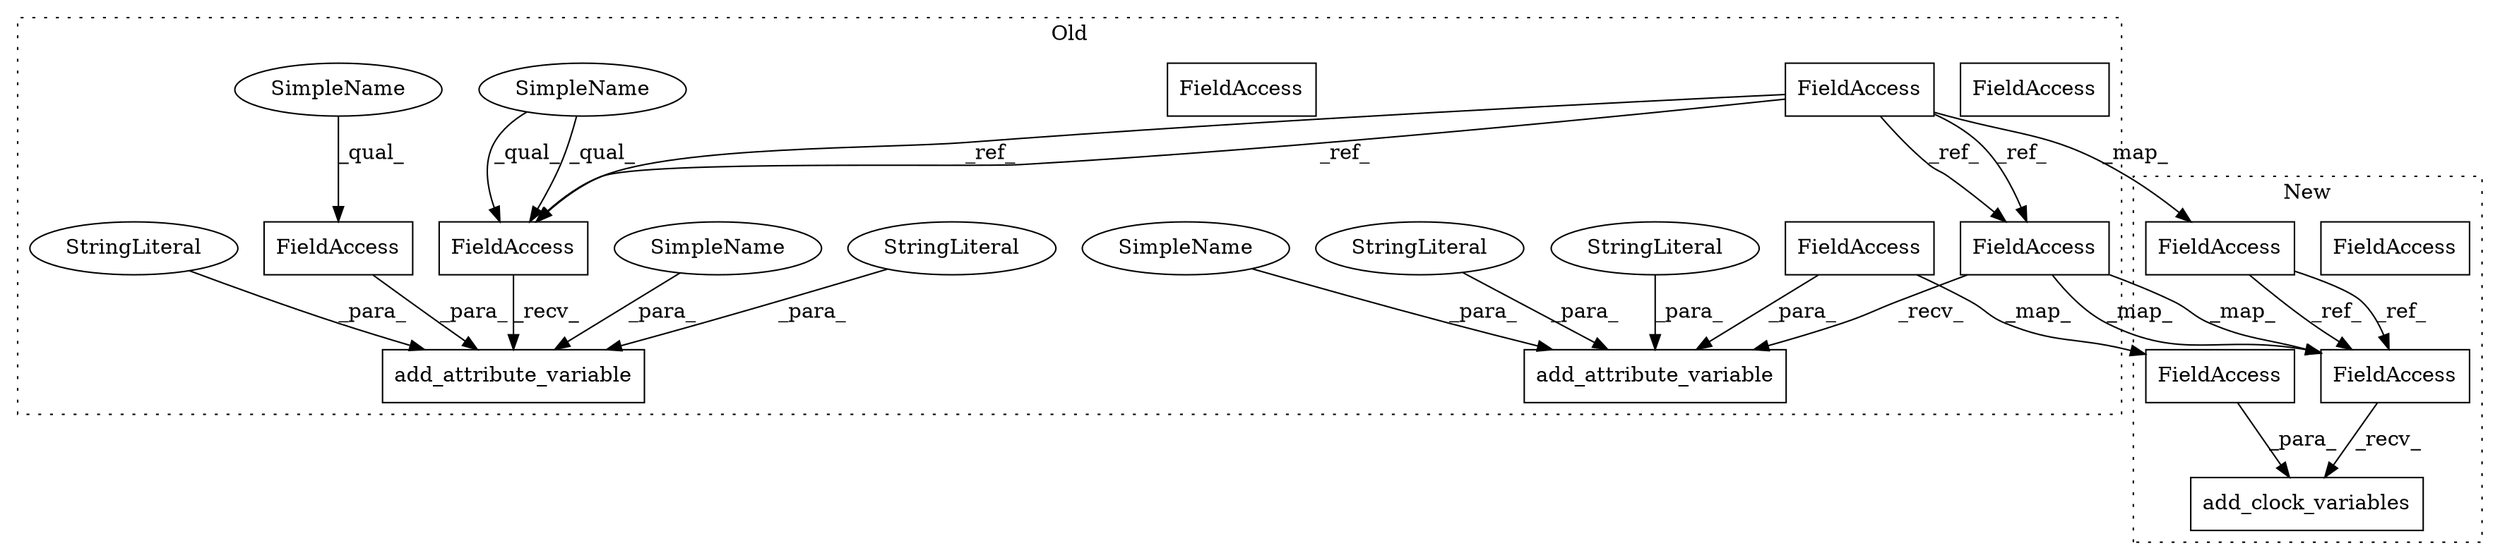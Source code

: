 digraph G {
subgraph cluster0 {
1 [label="add_attribute_variable" a="32" s="1120,1169" l="23,1" shape="box"];
3 [label="StringLiteral" a="45" s="1143" l="3" shape="ellipse"];
4 [label="StringLiteral" a="45" s="1165" l="4" shape="ellipse"];
6 [label="FieldAccess" a="22" s="1154" l="10" shape="box"];
7 [label="FieldAccess" a="22" s="1105" l="14" shape="box"];
10 [label="FieldAccess" a="22" s="1069" l="14" shape="box"];
11 [label="FieldAccess" a="22" s="1176" l="14" shape="box"];
12 [label="add_attribute_variable" a="32" s="1191,1247" l="23,1" shape="box"];
13 [label="FieldAccess" a="22" s="1226" l="10" shape="box"];
14 [label="StringLiteral" a="45" s="1214" l="4" shape="ellipse"];
15 [label="StringLiteral" a="45" s="1237" l="5" shape="ellipse"];
17 [label="FieldAccess" a="22" s="1176" l="14" shape="box"];
18 [label="FieldAccess" a="22" s="1105" l="14" shape="box"];
19 [label="SimpleName" a="42" s="1219" l="6" shape="ellipse"];
20 [label="SimpleName" a="42" s="1147" l="6" shape="ellipse"];
21 [label="SimpleName" a="42" s="1176" l="4" shape="ellipse"];
22 [label="SimpleName" a="42" s="1226" l="4" shape="ellipse"];
label = "Old";
style="dotted";
}
subgraph cluster1 {
2 [label="add_clock_variables" a="32" s="1120,1150" l="20,1" shape="box"];
5 [label="FieldAccess" a="22" s="1140" l="10" shape="box"];
8 [label="FieldAccess" a="22" s="1105" l="14" shape="box"];
9 [label="FieldAccess" a="22" s="1069" l="14" shape="box"];
16 [label="FieldAccess" a="22" s="1105" l="14" shape="box"];
label = "New";
style="dotted";
}
3 -> 1 [label="_para_"];
4 -> 1 [label="_para_"];
5 -> 2 [label="_para_"];
6 -> 1 [label="_para_"];
6 -> 5 [label="_map_"];
9 -> 16 [label="_ref_"];
9 -> 16 [label="_ref_"];
10 -> 17 [label="_ref_"];
10 -> 9 [label="_map_"];
10 -> 18 [label="_ref_"];
10 -> 17 [label="_ref_"];
10 -> 18 [label="_ref_"];
13 -> 12 [label="_para_"];
14 -> 12 [label="_para_"];
15 -> 12 [label="_para_"];
16 -> 2 [label="_recv_"];
17 -> 12 [label="_recv_"];
18 -> 16 [label="_map_"];
18 -> 16 [label="_map_"];
18 -> 1 [label="_recv_"];
19 -> 12 [label="_para_"];
20 -> 1 [label="_para_"];
21 -> 17 [label="_qual_"];
21 -> 17 [label="_qual_"];
22 -> 13 [label="_qual_"];
}